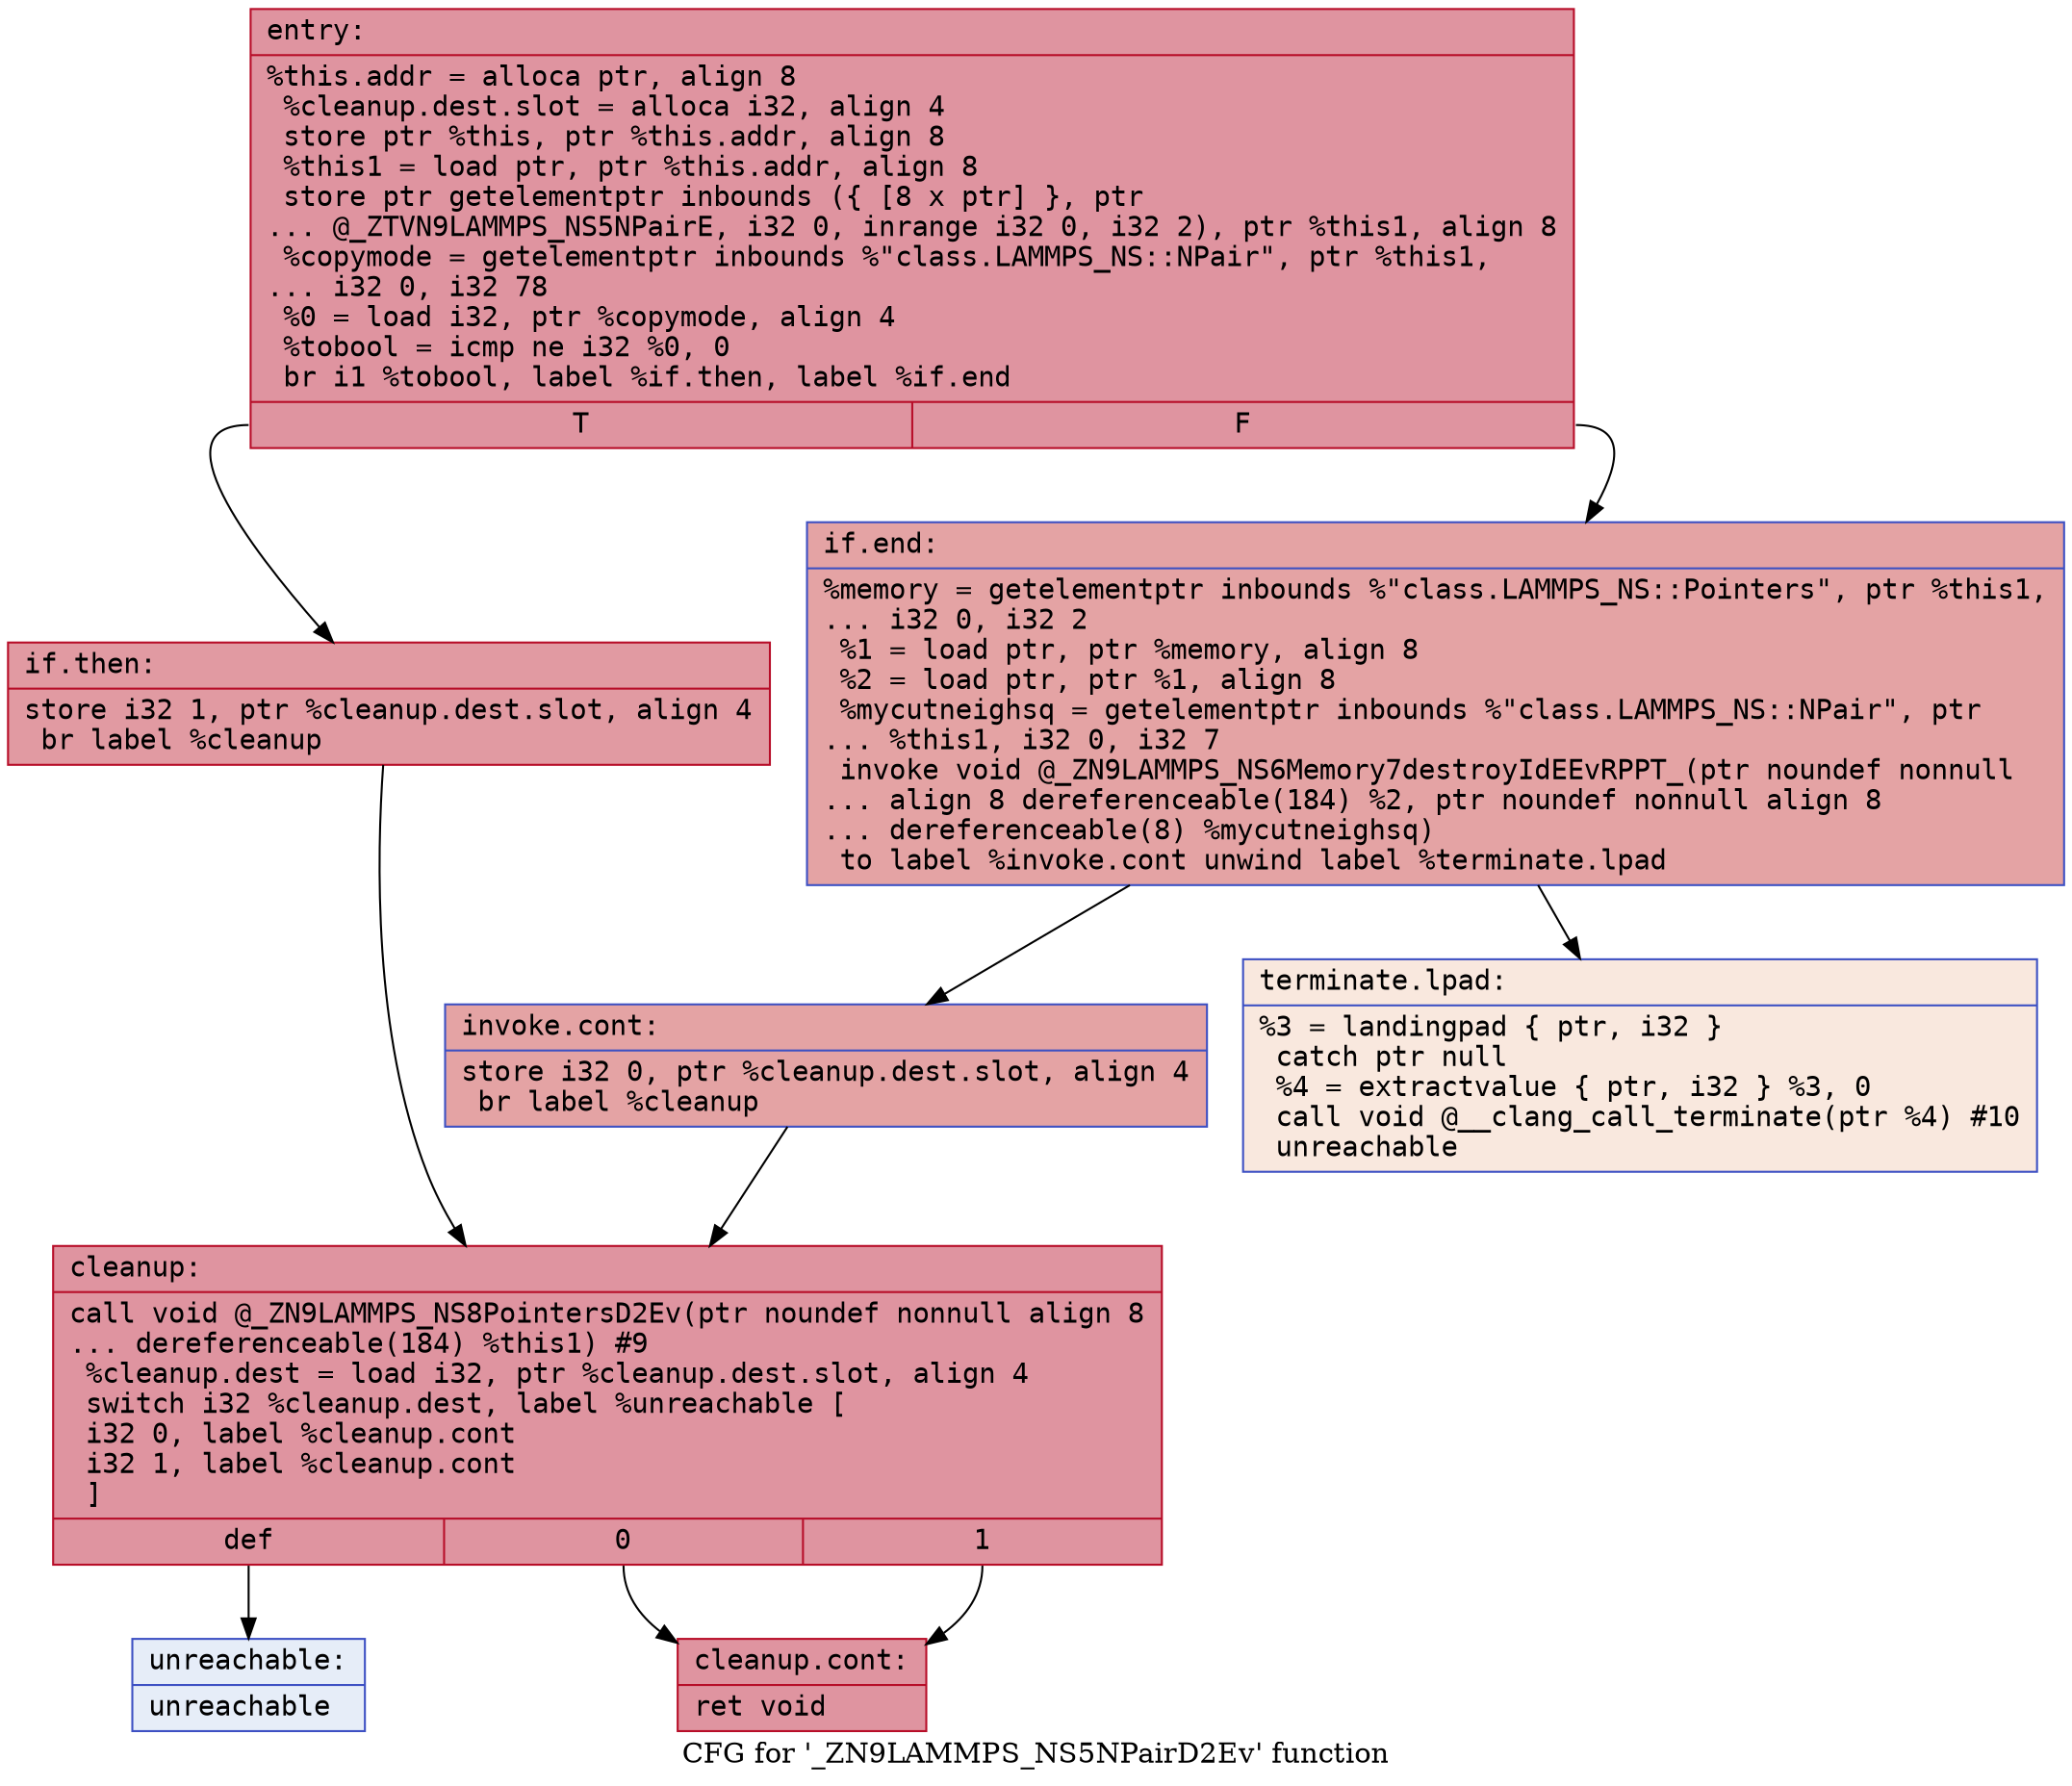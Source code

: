 digraph "CFG for '_ZN9LAMMPS_NS5NPairD2Ev' function" {
	label="CFG for '_ZN9LAMMPS_NS5NPairD2Ev' function";

	Node0x5584d484bc30 [shape=record,color="#b70d28ff", style=filled, fillcolor="#b70d2870" fontname="Courier",label="{entry:\l|  %this.addr = alloca ptr, align 8\l  %cleanup.dest.slot = alloca i32, align 4\l  store ptr %this, ptr %this.addr, align 8\l  %this1 = load ptr, ptr %this.addr, align 8\l  store ptr getelementptr inbounds (\{ [8 x ptr] \}, ptr\l... @_ZTVN9LAMMPS_NS5NPairE, i32 0, inrange i32 0, i32 2), ptr %this1, align 8\l  %copymode = getelementptr inbounds %\"class.LAMMPS_NS::NPair\", ptr %this1,\l... i32 0, i32 78\l  %0 = load i32, ptr %copymode, align 4\l  %tobool = icmp ne i32 %0, 0\l  br i1 %tobool, label %if.then, label %if.end\l|{<s0>T|<s1>F}}"];
	Node0x5584d484bc30:s0 -> Node0x5584d484c170[tooltip="entry -> if.then\nProbability 62.50%" ];
	Node0x5584d484bc30:s1 -> Node0x5584d484c1e0[tooltip="entry -> if.end\nProbability 37.50%" ];
	Node0x5584d484c170 [shape=record,color="#b70d28ff", style=filled, fillcolor="#bb1b2c70" fontname="Courier",label="{if.then:\l|  store i32 1, ptr %cleanup.dest.slot, align 4\l  br label %cleanup\l}"];
	Node0x5584d484c170 -> Node0x5584d484c400[tooltip="if.then -> cleanup\nProbability 100.00%" ];
	Node0x5584d484c1e0 [shape=record,color="#3d50c3ff", style=filled, fillcolor="#c32e3170" fontname="Courier",label="{if.end:\l|  %memory = getelementptr inbounds %\"class.LAMMPS_NS::Pointers\", ptr %this1,\l... i32 0, i32 2\l  %1 = load ptr, ptr %memory, align 8\l  %2 = load ptr, ptr %1, align 8\l  %mycutneighsq = getelementptr inbounds %\"class.LAMMPS_NS::NPair\", ptr\l... %this1, i32 0, i32 7\l  invoke void @_ZN9LAMMPS_NS6Memory7destroyIdEEvRPPT_(ptr noundef nonnull\l... align 8 dereferenceable(184) %2, ptr noundef nonnull align 8\l... dereferenceable(8) %mycutneighsq)\l          to label %invoke.cont unwind label %terminate.lpad\l}"];
	Node0x5584d484c1e0 -> Node0x5584d484c780[tooltip="if.end -> invoke.cont\nProbability 100.00%" ];
	Node0x5584d484c1e0 -> Node0x5584d484bb90[tooltip="if.end -> terminate.lpad\nProbability 0.00%" ];
	Node0x5584d484c780 [shape=record,color="#3d50c3ff", style=filled, fillcolor="#c32e3170" fontname="Courier",label="{invoke.cont:\l|  store i32 0, ptr %cleanup.dest.slot, align 4\l  br label %cleanup\l}"];
	Node0x5584d484c780 -> Node0x5584d484c400[tooltip="invoke.cont -> cleanup\nProbability 100.00%" ];
	Node0x5584d484c400 [shape=record,color="#b70d28ff", style=filled, fillcolor="#b70d2870" fontname="Courier",label="{cleanup:\l|  call void @_ZN9LAMMPS_NS8PointersD2Ev(ptr noundef nonnull align 8\l... dereferenceable(184) %this1) #9\l  %cleanup.dest = load i32, ptr %cleanup.dest.slot, align 4\l  switch i32 %cleanup.dest, label %unreachable [\l    i32 0, label %cleanup.cont\l    i32 1, label %cleanup.cont\l  ]\l|{<s0>def|<s1>0|<s2>1}}"];
	Node0x5584d484c400:s0 -> Node0x5584d4847860[tooltip="cleanup -> unreachable\nProbability 0.00%" ];
	Node0x5584d484c400:s1 -> Node0x5584d48478b0[tooltip="cleanup -> cleanup.cont\nProbability 100.00%" ];
	Node0x5584d484c400:s2 -> Node0x5584d48478b0[tooltip="cleanup -> cleanup.cont\nProbability 100.00%" ];
	Node0x5584d48478b0 [shape=record,color="#b70d28ff", style=filled, fillcolor="#b70d2870" fontname="Courier",label="{cleanup.cont:\l|  ret void\l}"];
	Node0x5584d484bb90 [shape=record,color="#3d50c3ff", style=filled, fillcolor="#f2cab570" fontname="Courier",label="{terminate.lpad:\l|  %3 = landingpad \{ ptr, i32 \}\l          catch ptr null\l  %4 = extractvalue \{ ptr, i32 \} %3, 0\l  call void @__clang_call_terminate(ptr %4) #10\l  unreachable\l}"];
	Node0x5584d4847860 [shape=record,color="#3d50c3ff", style=filled, fillcolor="#c7d7f070" fontname="Courier",label="{unreachable:\l|  unreachable\l}"];
}
